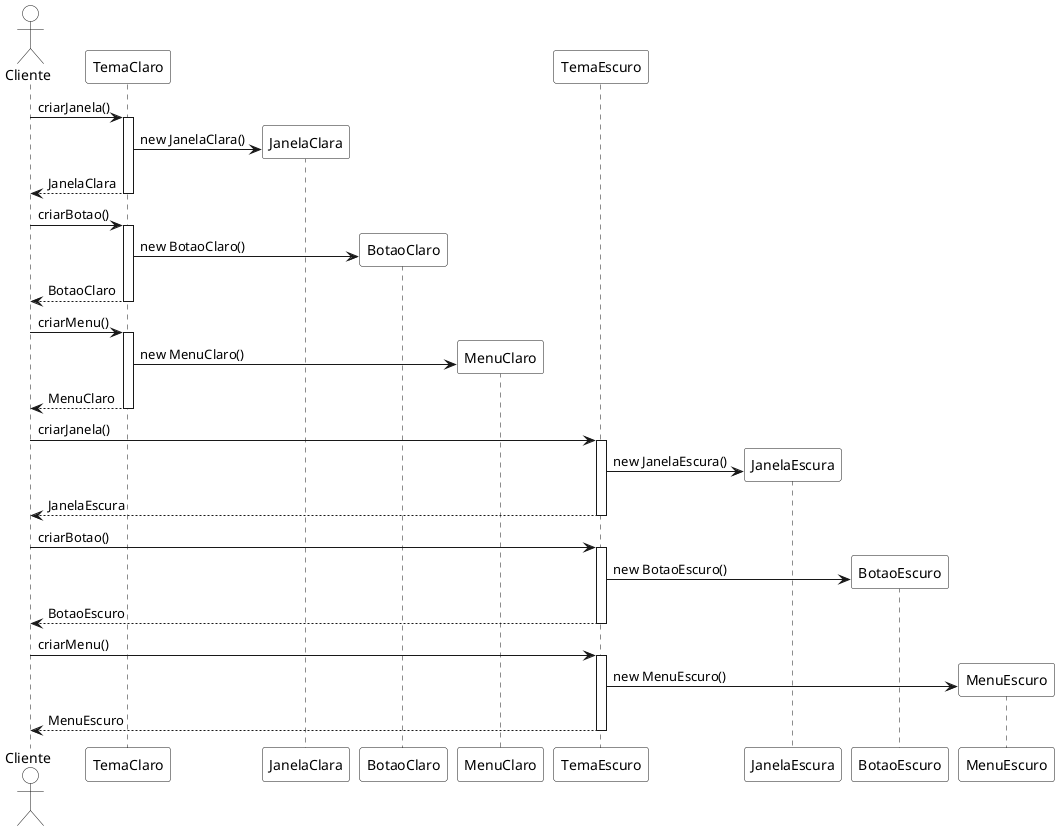 @startuml
skinparam ActorBackgroundColor white
skinparam ParticipantBackgroundColor white

actor Cliente as cliente
participant "TemaClaro" as fabrica
participant "JanelaClara" as janela
participant "BotaoClaro" as botao
participant "MenuClaro" as menu

participant "TemaEscuro" as fabrica2
participant "JanelaEscura" as janela2
participant "BotaoEscuro" as botao2
participant "MenuEscuro" as menu2

' Fábrica do tema CLARO
cliente -> fabrica ++: criarJanela()
	fabrica -> janela **: new JanelaClara()
return JanelaClara

cliente -> fabrica ++: criarBotao()
	fabrica -> botao **: new BotaoClaro()
return BotaoClaro

cliente -> fabrica ++: criarMenu()
	fabrica -> menu **: new MenuClaro()
return MenuClaro

' Fábrica do tema ESCURO
cliente -> fabrica2 ++: criarJanela()
	fabrica2 -> janela2 **: new JanelaEscura()
return JanelaEscura

cliente -> fabrica2 ++: criarBotao()
	fabrica2 -> botao2 **: new BotaoEscuro()
return BotaoEscuro

cliente -> fabrica2 ++: criarMenu()
	fabrica2 -> menu2 **: new MenuEscuro()
return MenuEscuro
@enduml